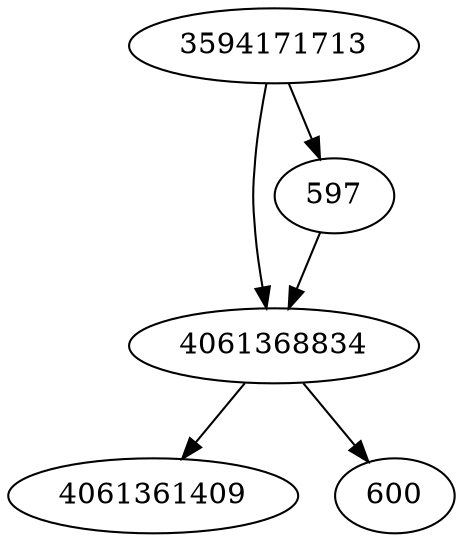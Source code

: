 strict digraph  {
3594171713;
4061368834;
4061361409;
597;
600;
3594171713 -> 597;
3594171713 -> 4061368834;
4061368834 -> 4061361409;
4061368834 -> 600;
597 -> 4061368834;
}
